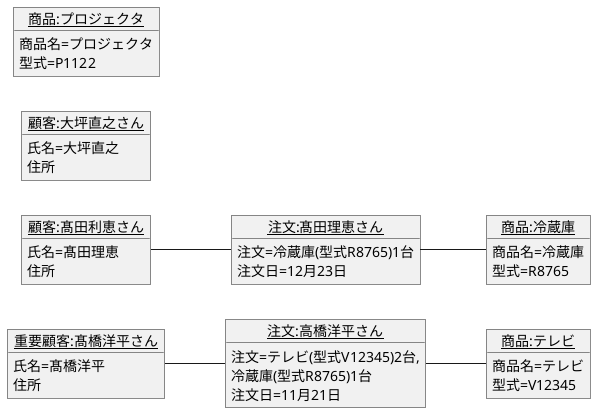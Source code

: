 @startuml 注文
left to right direction
object "<u>重要顧客:髙橋洋平さん</u>" as vip {
氏名=髙橋洋平
住所      
}
object "<u>顧客:髙田利恵さん</u>" as user1 {
氏名=髙田理恵 
住所   
}
object "<u>顧客:大坪直之さん</u>" as user2 {
氏名=大坪直之
住所  
}
object "<u>注文:高橋洋平さん</u>" as order {
注文=テレビ(型式V12345)2台,
冷蔵庫(型式R8765)1台 
注文日=11月21日    
}
object "<u>注文:髙田理恵さん</u>" as order2 {
注文=冷蔵庫(型式R8765)1台
注文日=12月23日   
}
object "<u>商品:テレビ</u>" as tv {
商品名=テレビ
型式=V12345    
}
object "<u>商品:冷蔵庫</u>" as rei {
商品名=冷蔵庫
型式=R8765    
}
object "<u>商品:プロジェクタ</u>" as pro {
商品名=プロジェクタ
型式=P1122    
}
vip -- order
user1 -- order2
order -- tv
order2 -- rei
@enduml